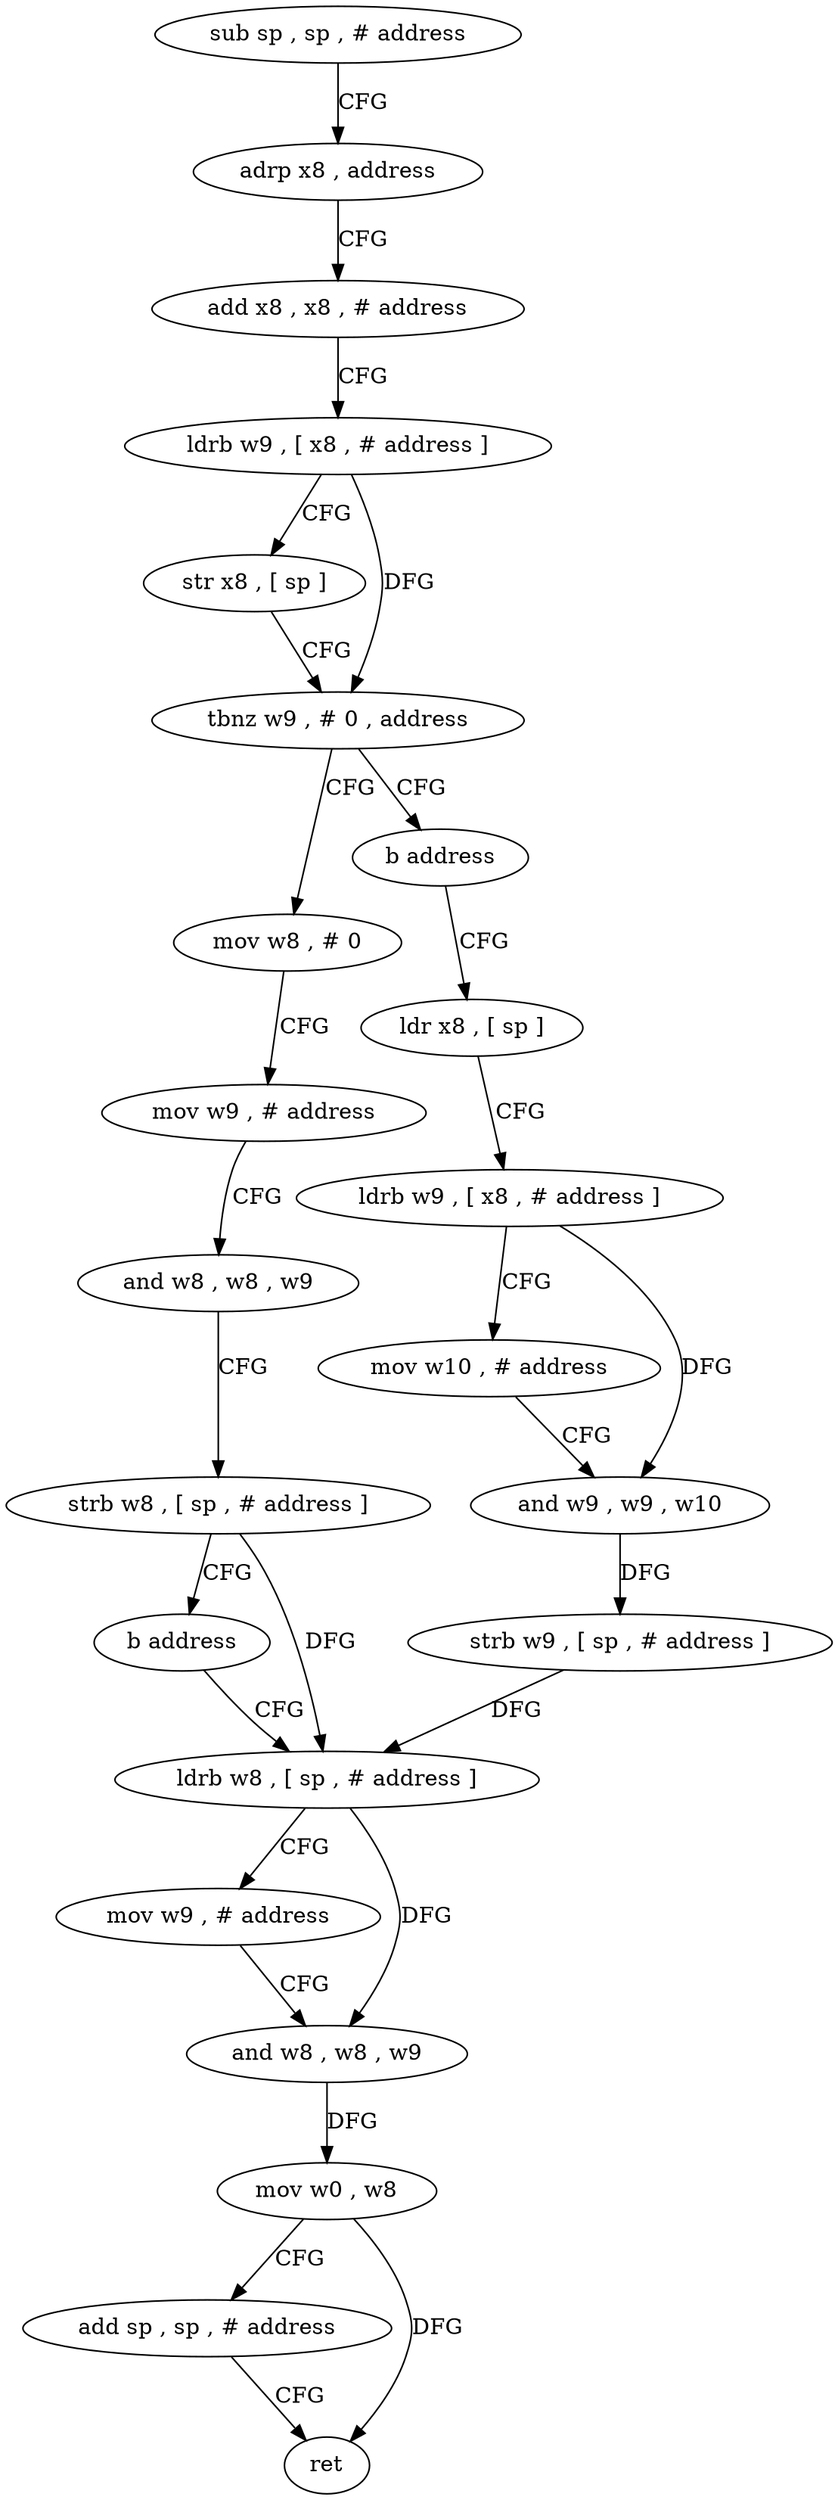 digraph "func" {
"4268216" [label = "sub sp , sp , # address" ]
"4268220" [label = "adrp x8 , address" ]
"4268224" [label = "add x8 , x8 , # address" ]
"4268228" [label = "ldrb w9 , [ x8 , # address ]" ]
"4268232" [label = "str x8 , [ sp ]" ]
"4268236" [label = "tbnz w9 , # 0 , address" ]
"4268244" [label = "mov w8 , # 0" ]
"4268240" [label = "b address" ]
"4268248" [label = "mov w9 , # address" ]
"4268252" [label = "and w8 , w8 , w9" ]
"4268256" [label = "strb w8 , [ sp , # address ]" ]
"4268260" [label = "b address" ]
"4268284" [label = "ldrb w8 , [ sp , # address ]" ]
"4268264" [label = "ldr x8 , [ sp ]" ]
"4268288" [label = "mov w9 , # address" ]
"4268292" [label = "and w8 , w8 , w9" ]
"4268296" [label = "mov w0 , w8" ]
"4268300" [label = "add sp , sp , # address" ]
"4268304" [label = "ret" ]
"4268268" [label = "ldrb w9 , [ x8 , # address ]" ]
"4268272" [label = "mov w10 , # address" ]
"4268276" [label = "and w9 , w9 , w10" ]
"4268280" [label = "strb w9 , [ sp , # address ]" ]
"4268216" -> "4268220" [ label = "CFG" ]
"4268220" -> "4268224" [ label = "CFG" ]
"4268224" -> "4268228" [ label = "CFG" ]
"4268228" -> "4268232" [ label = "CFG" ]
"4268228" -> "4268236" [ label = "DFG" ]
"4268232" -> "4268236" [ label = "CFG" ]
"4268236" -> "4268244" [ label = "CFG" ]
"4268236" -> "4268240" [ label = "CFG" ]
"4268244" -> "4268248" [ label = "CFG" ]
"4268240" -> "4268264" [ label = "CFG" ]
"4268248" -> "4268252" [ label = "CFG" ]
"4268252" -> "4268256" [ label = "CFG" ]
"4268256" -> "4268260" [ label = "CFG" ]
"4268256" -> "4268284" [ label = "DFG" ]
"4268260" -> "4268284" [ label = "CFG" ]
"4268284" -> "4268288" [ label = "CFG" ]
"4268284" -> "4268292" [ label = "DFG" ]
"4268264" -> "4268268" [ label = "CFG" ]
"4268288" -> "4268292" [ label = "CFG" ]
"4268292" -> "4268296" [ label = "DFG" ]
"4268296" -> "4268300" [ label = "CFG" ]
"4268296" -> "4268304" [ label = "DFG" ]
"4268300" -> "4268304" [ label = "CFG" ]
"4268268" -> "4268272" [ label = "CFG" ]
"4268268" -> "4268276" [ label = "DFG" ]
"4268272" -> "4268276" [ label = "CFG" ]
"4268276" -> "4268280" [ label = "DFG" ]
"4268280" -> "4268284" [ label = "DFG" ]
}
